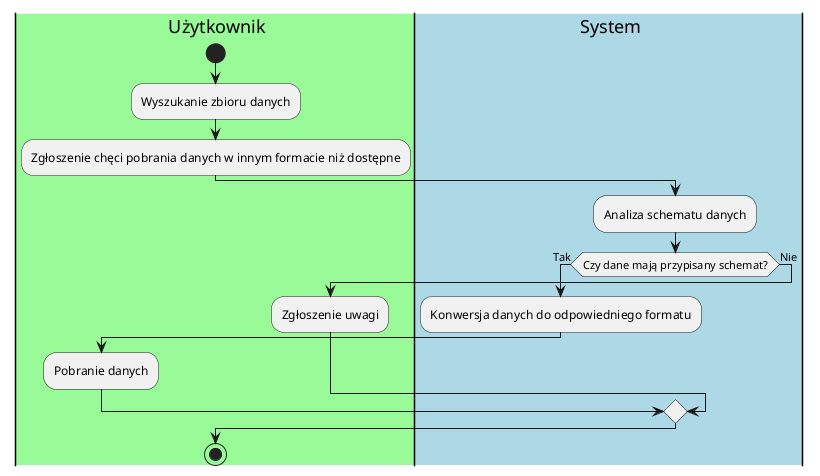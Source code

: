 @startuml
|#palegreen|U| Użytkownik
start
:Wyszukanie zbioru danych;
:Zgłoszenie chęci pobrania danych w innym formacie niż dostępne;

|#lightblue|S| System
:Analiza schematu danych;
if (Czy dane mają przypisany schemat?) then (Tak)
    :Konwersja danych do odpowiedniego formatu;

    |U|
    :Pobranie danych;
else (Nie)
    |U|
    :Zgłoszenie uwagi;
endif
stop
@enduml
